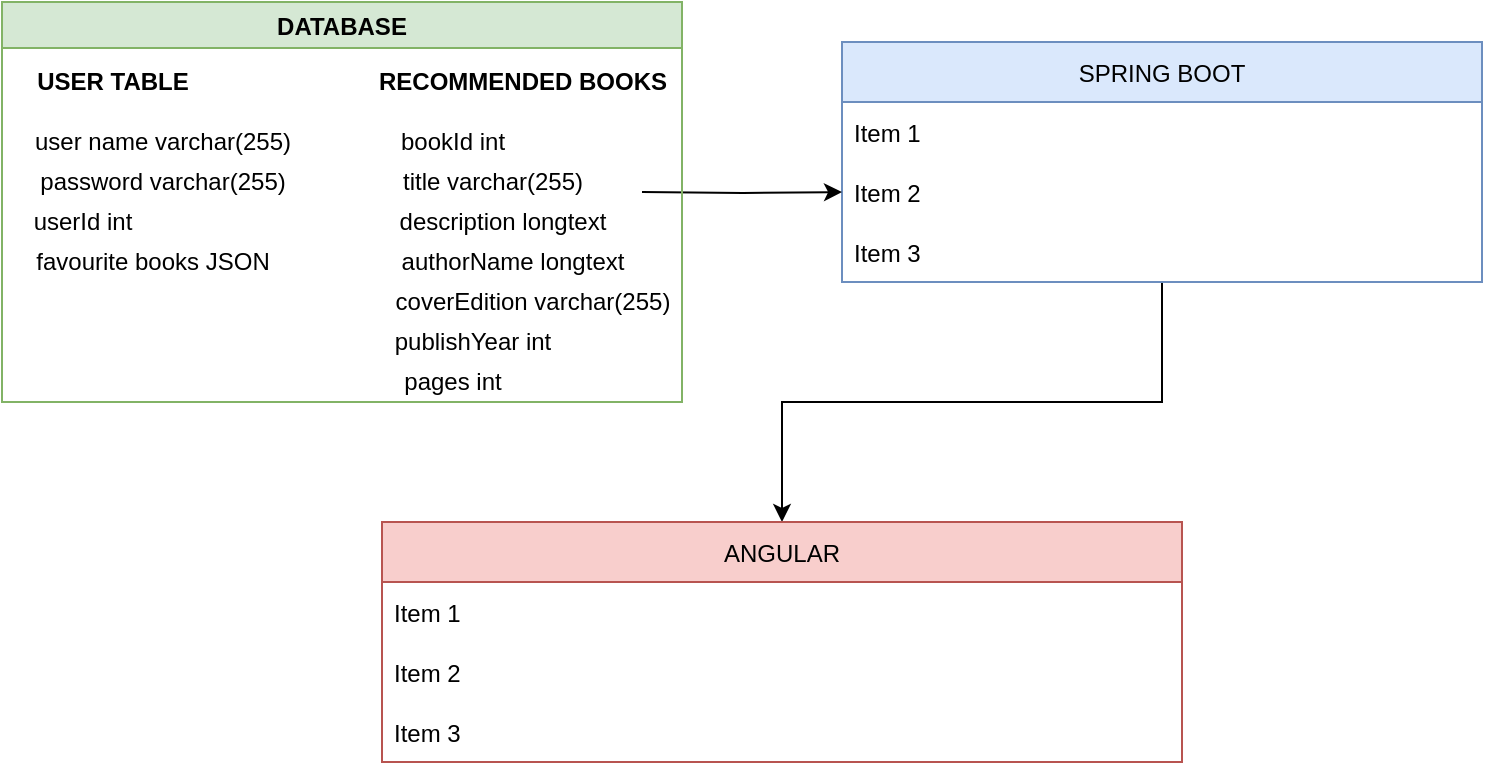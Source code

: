 <mxfile version="20.0.1" type="device"><diagram id="PBTg0_9EytTaKdDOltK-" name="Page-1"><mxGraphModel dx="834" dy="470" grid="1" gridSize="10" guides="1" tooltips="1" connect="1" arrows="1" fold="1" page="1" pageScale="1" pageWidth="850" pageHeight="1100" math="0" shadow="0"><root><mxCell id="0"/><mxCell id="1" parent="0"/><mxCell id="0afLxUEqkRWVmrB9KsN6-19" style="edgeStyle=orthogonalEdgeStyle;rounded=0;orthogonalLoop=1;jettySize=auto;html=1;entryX=0.5;entryY=0;entryDx=0;entryDy=0;" parent="1" source="0afLxUEqkRWVmrB9KsN6-8" target="0afLxUEqkRWVmrB9KsN6-13" edge="1"><mxGeometry relative="1" as="geometry"/></mxCell><mxCell id="0afLxUEqkRWVmrB9KsN6-8" value="SPRING BOOT" style="swimlane;fontStyle=0;childLayout=stackLayout;horizontal=1;startSize=30;horizontalStack=0;resizeParent=1;resizeParentMax=0;resizeLast=0;collapsible=1;marginBottom=0;fillColor=#dae8fc;strokeColor=#6c8ebf;" parent="1" vertex="1"><mxGeometry x="450" y="40" width="320" height="120" as="geometry"/></mxCell><mxCell id="0afLxUEqkRWVmrB9KsN6-9" value="Item 1" style="text;strokeColor=none;fillColor=none;align=left;verticalAlign=middle;spacingLeft=4;spacingRight=4;overflow=hidden;points=[[0,0.5],[1,0.5]];portConstraint=eastwest;rotatable=0;" parent="0afLxUEqkRWVmrB9KsN6-8" vertex="1"><mxGeometry y="30" width="320" height="30" as="geometry"/></mxCell><mxCell id="0afLxUEqkRWVmrB9KsN6-10" value="Item 2" style="text;strokeColor=none;fillColor=none;align=left;verticalAlign=middle;spacingLeft=4;spacingRight=4;overflow=hidden;points=[[0,0.5],[1,0.5]];portConstraint=eastwest;rotatable=0;" parent="0afLxUEqkRWVmrB9KsN6-8" vertex="1"><mxGeometry y="60" width="320" height="30" as="geometry"/></mxCell><mxCell id="0afLxUEqkRWVmrB9KsN6-11" value="Item 3" style="text;strokeColor=none;fillColor=none;align=left;verticalAlign=middle;spacingLeft=4;spacingRight=4;overflow=hidden;points=[[0,0.5],[1,0.5]];portConstraint=eastwest;rotatable=0;" parent="0afLxUEqkRWVmrB9KsN6-8" vertex="1"><mxGeometry y="90" width="320" height="30" as="geometry"/></mxCell><mxCell id="0afLxUEqkRWVmrB9KsN6-13" value="ANGULAR" style="swimlane;fontStyle=0;childLayout=stackLayout;horizontal=1;startSize=30;horizontalStack=0;resizeParent=1;resizeParentMax=0;resizeLast=0;collapsible=1;marginBottom=0;fillColor=#f8cecc;strokeColor=#b85450;" parent="1" vertex="1"><mxGeometry x="220" y="280" width="400" height="120" as="geometry"/></mxCell><mxCell id="0afLxUEqkRWVmrB9KsN6-14" value="Item 1" style="text;strokeColor=none;fillColor=none;align=left;verticalAlign=middle;spacingLeft=4;spacingRight=4;overflow=hidden;points=[[0,0.5],[1,0.5]];portConstraint=eastwest;rotatable=0;" parent="0afLxUEqkRWVmrB9KsN6-13" vertex="1"><mxGeometry y="30" width="400" height="30" as="geometry"/></mxCell><mxCell id="0afLxUEqkRWVmrB9KsN6-15" value="Item 2" style="text;strokeColor=none;fillColor=none;align=left;verticalAlign=middle;spacingLeft=4;spacingRight=4;overflow=hidden;points=[[0,0.5],[1,0.5]];portConstraint=eastwest;rotatable=0;" parent="0afLxUEqkRWVmrB9KsN6-13" vertex="1"><mxGeometry y="60" width="400" height="30" as="geometry"/></mxCell><mxCell id="0afLxUEqkRWVmrB9KsN6-16" value="Item 3" style="text;strokeColor=none;fillColor=none;align=left;verticalAlign=middle;spacingLeft=4;spacingRight=4;overflow=hidden;points=[[0,0.5],[1,0.5]];portConstraint=eastwest;rotatable=0;" parent="0afLxUEqkRWVmrB9KsN6-13" vertex="1"><mxGeometry y="90" width="400" height="30" as="geometry"/></mxCell><mxCell id="0afLxUEqkRWVmrB9KsN6-18" style="edgeStyle=orthogonalEdgeStyle;rounded=0;orthogonalLoop=1;jettySize=auto;html=1;" parent="1" target="0afLxUEqkRWVmrB9KsN6-10" edge="1"><mxGeometry relative="1" as="geometry"><mxPoint x="350" y="115" as="sourcePoint"/></mxGeometry></mxCell><mxCell id="0afLxUEqkRWVmrB9KsN6-25" value="DATABASE" style="swimlane;fillColor=#d5e8d4;strokeColor=#82b366;" parent="1" vertex="1"><mxGeometry x="30" y="20" width="340" height="200" as="geometry"/></mxCell><mxCell id="0afLxUEqkRWVmrB9KsN6-26" value="&lt;b&gt;USER TABLE&lt;/b&gt;" style="text;html=1;align=center;verticalAlign=middle;resizable=0;points=[];autosize=1;strokeColor=none;fillColor=none;" parent="0afLxUEqkRWVmrB9KsN6-25" vertex="1"><mxGeometry x="10" y="30" width="90" height="20" as="geometry"/></mxCell><mxCell id="0afLxUEqkRWVmrB9KsN6-27" value="user name varchar(255)" style="text;html=1;align=center;verticalAlign=middle;resizable=0;points=[];autosize=1;strokeColor=none;fillColor=none;" parent="0afLxUEqkRWVmrB9KsN6-25" vertex="1"><mxGeometry x="10" y="60" width="140" height="20" as="geometry"/></mxCell><mxCell id="0afLxUEqkRWVmrB9KsN6-28" value="password varchar(255)" style="text;html=1;align=center;verticalAlign=middle;resizable=0;points=[];autosize=1;strokeColor=none;fillColor=none;" parent="0afLxUEqkRWVmrB9KsN6-25" vertex="1"><mxGeometry x="10" y="80" width="140" height="20" as="geometry"/></mxCell><mxCell id="0afLxUEqkRWVmrB9KsN6-29" value="&lt;b&gt;RECOMMENDED BOOKS&lt;/b&gt;" style="text;html=1;align=center;verticalAlign=middle;resizable=0;points=[];autosize=1;strokeColor=none;fillColor=none;" parent="0afLxUEqkRWVmrB9KsN6-25" vertex="1"><mxGeometry x="180" y="30" width="160" height="20" as="geometry"/></mxCell><mxCell id="82Wqoo8ryL1iGMfAwpjW-1" value="userId int" style="text;html=1;align=center;verticalAlign=middle;resizable=0;points=[];autosize=1;strokeColor=none;fillColor=none;" vertex="1" parent="0afLxUEqkRWVmrB9KsN6-25"><mxGeometry x="10" y="100" width="60" height="20" as="geometry"/></mxCell><mxCell id="82Wqoo8ryL1iGMfAwpjW-2" value="favourite books JSON" style="text;html=1;align=center;verticalAlign=middle;resizable=0;points=[];autosize=1;strokeColor=none;fillColor=none;" vertex="1" parent="0afLxUEqkRWVmrB9KsN6-25"><mxGeometry x="10" y="120" width="130" height="20" as="geometry"/></mxCell><mxCell id="82Wqoo8ryL1iGMfAwpjW-4" value="title varchar(255)" style="text;html=1;align=center;verticalAlign=middle;resizable=0;points=[];autosize=1;strokeColor=none;fillColor=none;" vertex="1" parent="0afLxUEqkRWVmrB9KsN6-25"><mxGeometry x="190" y="80" width="110" height="20" as="geometry"/></mxCell><mxCell id="82Wqoo8ryL1iGMfAwpjW-5" value="authorName longtext" style="text;html=1;align=center;verticalAlign=middle;resizable=0;points=[];autosize=1;strokeColor=none;fillColor=none;" vertex="1" parent="0afLxUEqkRWVmrB9KsN6-25"><mxGeometry x="190" y="120" width="130" height="20" as="geometry"/></mxCell><mxCell id="82Wqoo8ryL1iGMfAwpjW-7" value="bookId int" style="text;html=1;align=center;verticalAlign=middle;resizable=0;points=[];autosize=1;strokeColor=none;fillColor=none;" vertex="1" parent="0afLxUEqkRWVmrB9KsN6-25"><mxGeometry x="190" y="60" width="70" height="20" as="geometry"/></mxCell><mxCell id="82Wqoo8ryL1iGMfAwpjW-6" value="description longtext" style="text;html=1;align=center;verticalAlign=middle;resizable=0;points=[];autosize=1;strokeColor=none;fillColor=none;" vertex="1" parent="0afLxUEqkRWVmrB9KsN6-25"><mxGeometry x="190" y="100" width="120" height="20" as="geometry"/></mxCell><mxCell id="82Wqoo8ryL1iGMfAwpjW-8" value="coverEdition varchar(255)" style="text;html=1;align=center;verticalAlign=middle;resizable=0;points=[];autosize=1;strokeColor=none;fillColor=none;" vertex="1" parent="0afLxUEqkRWVmrB9KsN6-25"><mxGeometry x="190" y="140" width="150" height="20" as="geometry"/></mxCell><mxCell id="82Wqoo8ryL1iGMfAwpjW-10" value="publishYear int" style="text;html=1;align=center;verticalAlign=middle;resizable=0;points=[];autosize=1;strokeColor=none;fillColor=none;" vertex="1" parent="0afLxUEqkRWVmrB9KsN6-25"><mxGeometry x="190" y="160" width="90" height="20" as="geometry"/></mxCell><mxCell id="82Wqoo8ryL1iGMfAwpjW-9" value="pages int" style="text;html=1;align=center;verticalAlign=middle;resizable=0;points=[];autosize=1;strokeColor=none;fillColor=none;" vertex="1" parent="0afLxUEqkRWVmrB9KsN6-25"><mxGeometry x="195" y="180" width="60" height="20" as="geometry"/></mxCell></root></mxGraphModel></diagram></mxfile>